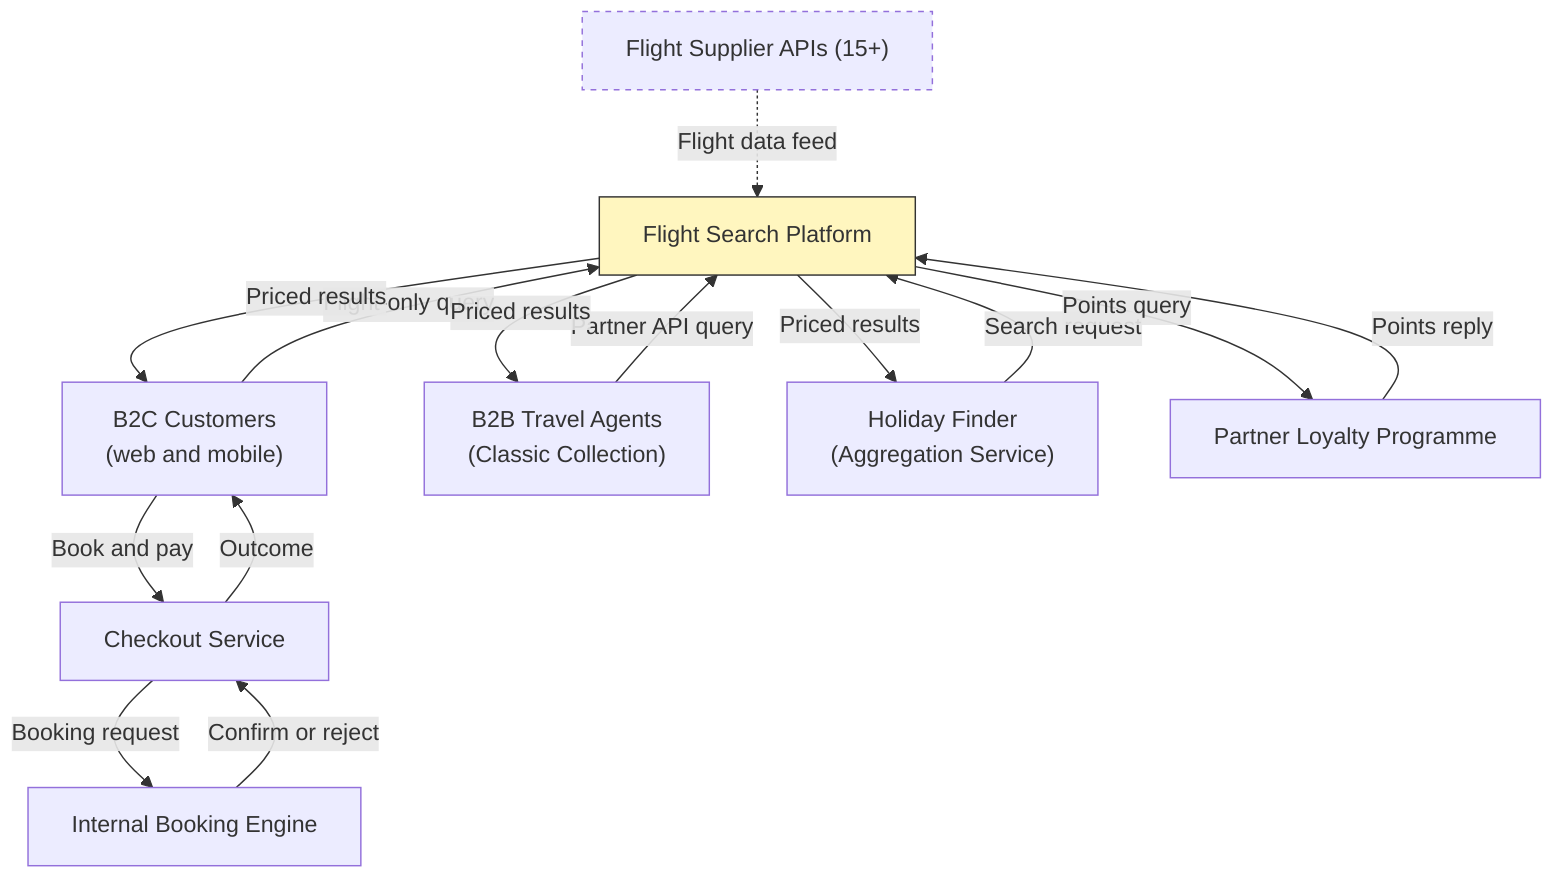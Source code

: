 ---
config:
  theme: mc
  look: classic
---
graph TD
    classDef dashed stroke-dasharray: 4 4
    classDef focus fill:#FFF6BF,stroke:#333,stroke-width:1px

    %% Central system
    FSP["Flight Search Platform"]:::focus

    %% External actors
    Customers["B2C Customers
    (web and mobile)"]
    AgentsAPI["B2B Travel Agents
    (Classic Collection)"]
    HolidayFinder["Holiday Finder
    (Aggregation Service)"]
    Suppliers["Flight Supplier APIs (15+)"]:::dashed
    Checkout["Checkout Service"]
    Booking["Internal Booking Engine"]
    Loyalty["Partner Loyalty Programme"]

    %% Flight search flows
    Customers -->|Flight-only query| FSP
    FSP -->|Priced results| Customers

    AgentsAPI -->|Partner API query| FSP
    FSP -->|Priced results| AgentsAPI

    HolidayFinder -->|Search request| FSP
    FSP -->|Priced results| HolidayFinder

    %% Supplier feed (async)
    Suppliers -.->|Flight data feed| FSP

    %% Booking flow
    Customers -->|Book and pay| Checkout
    Checkout -->|Booking request| Booking
    Booking -->|Confirm or reject| Checkout
    Checkout -->|Outcome| Customers

    %% Loyalty look-up
    FSP -->|Points query| Loyalty
    Loyalty -->|Points reply| FSP